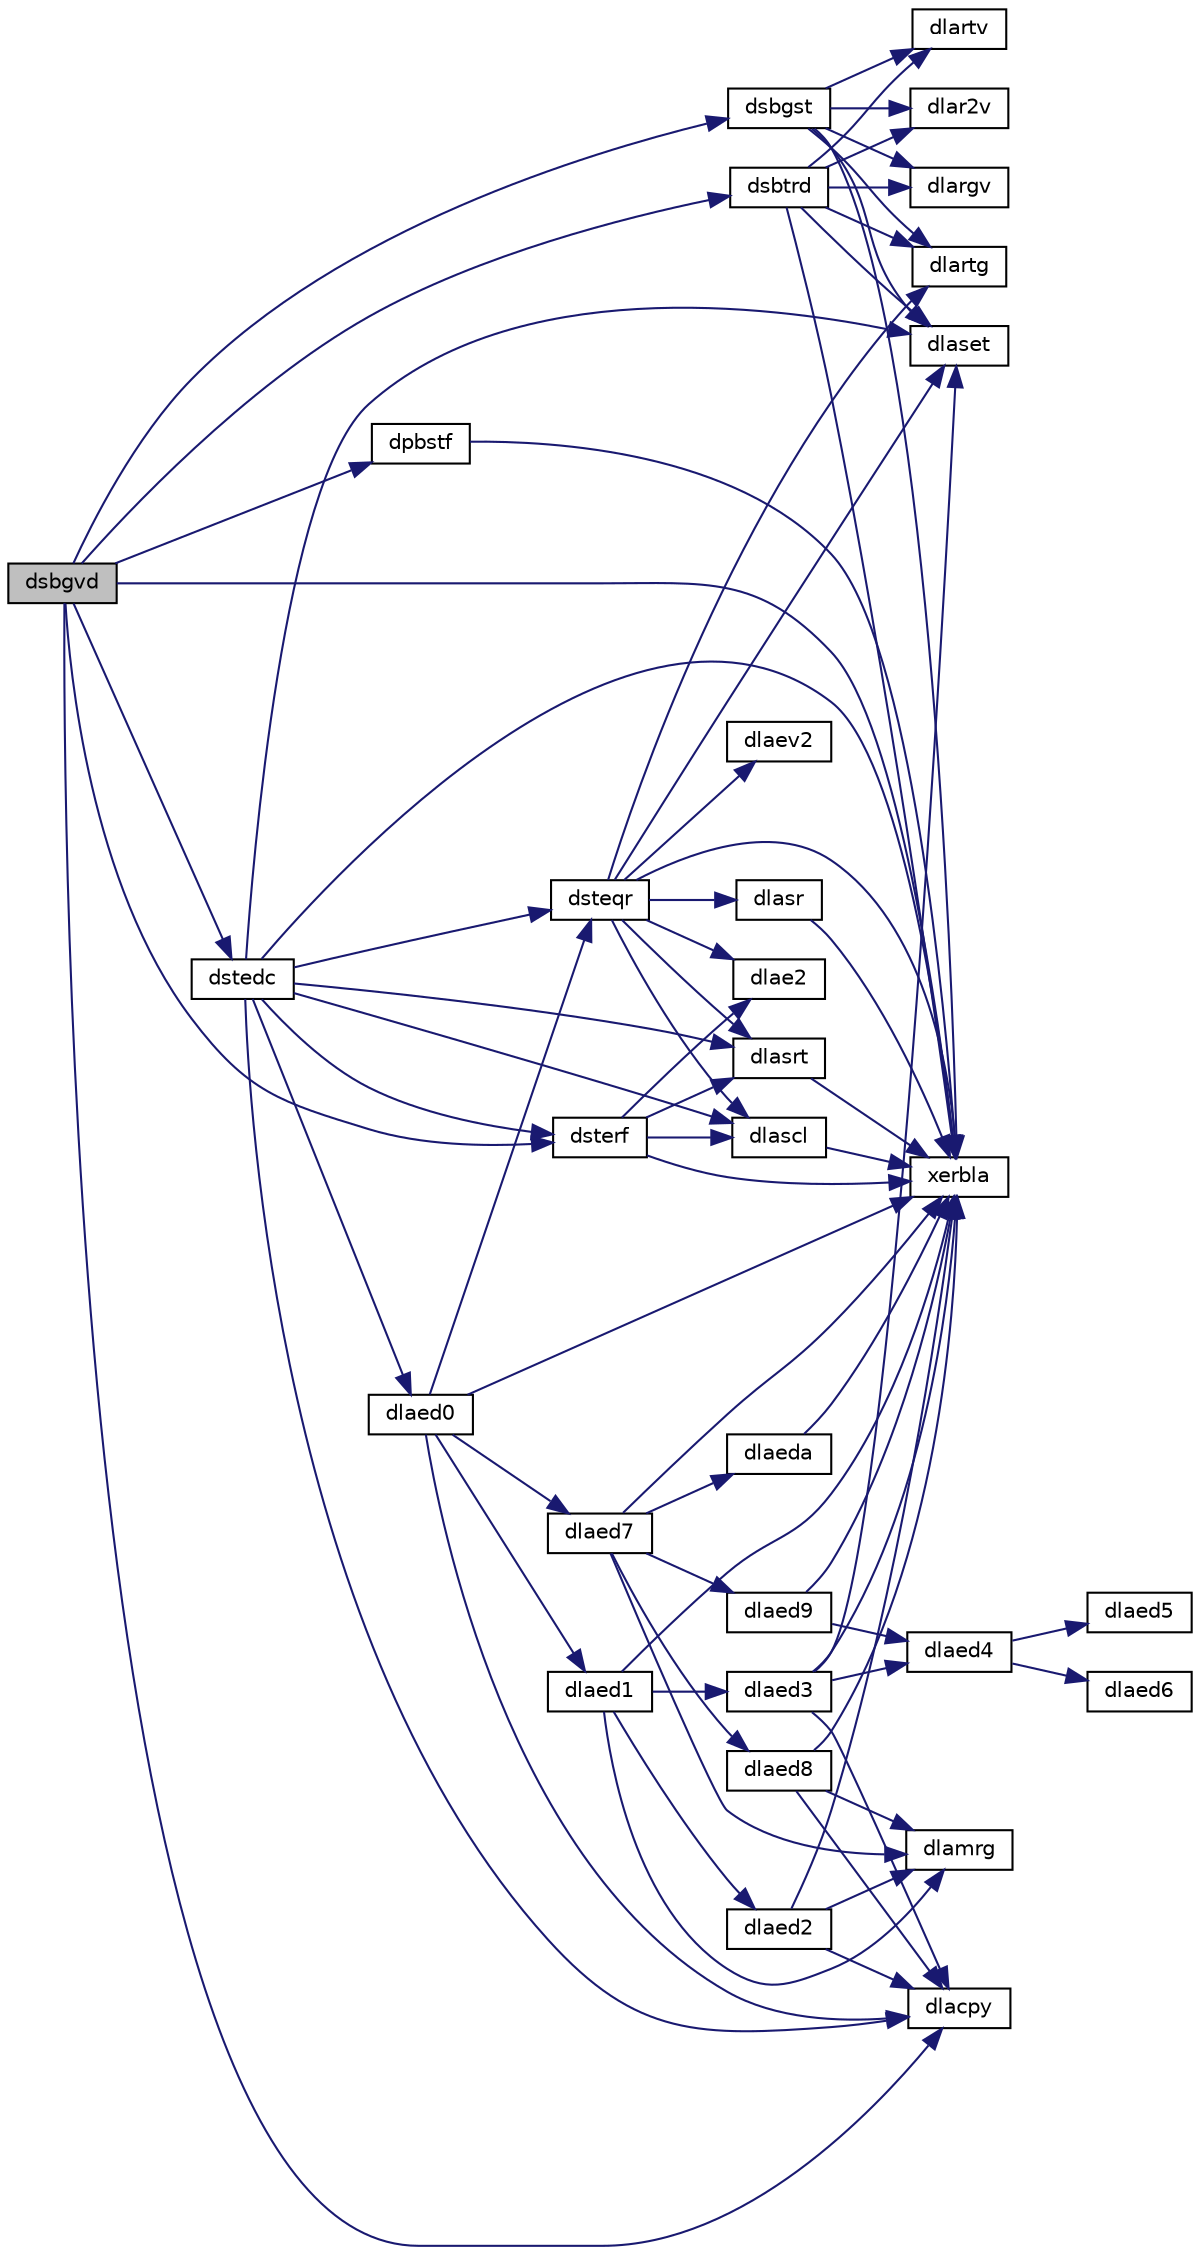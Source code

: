 digraph "dsbgvd"
{
 // LATEX_PDF_SIZE
  edge [fontname="Helvetica",fontsize="10",labelfontname="Helvetica",labelfontsize="10"];
  node [fontname="Helvetica",fontsize="10",shape=record];
  rankdir="LR";
  Node1 [label="dsbgvd",height=0.2,width=0.4,color="black", fillcolor="grey75", style="filled", fontcolor="black",tooltip="DSBGVD"];
  Node1 -> Node2 [color="midnightblue",fontsize="10",style="solid",fontname="Helvetica"];
  Node2 [label="dlacpy",height=0.2,width=0.4,color="black", fillcolor="white", style="filled",URL="$dlacpy_8f.html#a7eb8731ffab2734378157c40964bf788",tooltip="DLACPY copies all or part of one two-dimensional array to another."];
  Node1 -> Node3 [color="midnightblue",fontsize="10",style="solid",fontname="Helvetica"];
  Node3 [label="dpbstf",height=0.2,width=0.4,color="black", fillcolor="white", style="filled",URL="$dpbstf_8f.html#a65461621199058b0eddf6686712c1dd4",tooltip="DPBSTF"];
  Node3 -> Node4 [color="midnightblue",fontsize="10",style="solid",fontname="Helvetica"];
  Node4 [label="xerbla",height=0.2,width=0.4,color="black", fillcolor="white", style="filled",URL="$xerbla_8f.html#a377ee61015baf8dea7770b3a404b1c07",tooltip="XERBLA"];
  Node1 -> Node5 [color="midnightblue",fontsize="10",style="solid",fontname="Helvetica"];
  Node5 [label="dsbgst",height=0.2,width=0.4,color="black", fillcolor="white", style="filled",URL="$dsbgst_8f.html#ae32895eca37df3f73da37145f562e707",tooltip="DSBGST"];
  Node5 -> Node6 [color="midnightblue",fontsize="10",style="solid",fontname="Helvetica"];
  Node6 [label="dlar2v",height=0.2,width=0.4,color="black", fillcolor="white", style="filled",URL="$dlar2v_8f.html#ae1b81ff82ec4fad649a7703143c22f63",tooltip="DLAR2V applies a vector of plane rotations with real cosines and real sines from both sides to a sequ..."];
  Node5 -> Node7 [color="midnightblue",fontsize="10",style="solid",fontname="Helvetica"];
  Node7 [label="dlargv",height=0.2,width=0.4,color="black", fillcolor="white", style="filled",URL="$dlargv_8f.html#ae577e9789fe58c91e173f8babd10f2a4",tooltip="DLARGV generates a vector of plane rotations with real cosines and real sines."];
  Node5 -> Node8 [color="midnightblue",fontsize="10",style="solid",fontname="Helvetica"];
  Node8 [label="dlartg",height=0.2,width=0.4,color="black", fillcolor="white", style="filled",URL="$dlartg_8f90.html#a86f8f877eaea0386cdc2c3c175d9ea88",tooltip="DLARTG generates a plane rotation with real cosine and real sine."];
  Node5 -> Node9 [color="midnightblue",fontsize="10",style="solid",fontname="Helvetica"];
  Node9 [label="dlartv",height=0.2,width=0.4,color="black", fillcolor="white", style="filled",URL="$dlartv_8f.html#a3d1a5bbad7b3d2bfaa82bef2bbff5ed1",tooltip="DLARTV applies a vector of plane rotations with real cosines and real sines to the elements of a pair..."];
  Node5 -> Node10 [color="midnightblue",fontsize="10",style="solid",fontname="Helvetica"];
  Node10 [label="dlaset",height=0.2,width=0.4,color="black", fillcolor="white", style="filled",URL="$dlaset_8f.html#a89e332374c7cd87e5db54bfe21550bc3",tooltip="DLASET initializes the off-diagonal elements and the diagonal elements of a matrix to given values."];
  Node5 -> Node4 [color="midnightblue",fontsize="10",style="solid",fontname="Helvetica"];
  Node1 -> Node11 [color="midnightblue",fontsize="10",style="solid",fontname="Helvetica"];
  Node11 [label="dsbtrd",height=0.2,width=0.4,color="black", fillcolor="white", style="filled",URL="$dsbtrd_8f.html#a3e341dd5ee93d0f84ed76aa592552648",tooltip="DSBTRD"];
  Node11 -> Node6 [color="midnightblue",fontsize="10",style="solid",fontname="Helvetica"];
  Node11 -> Node7 [color="midnightblue",fontsize="10",style="solid",fontname="Helvetica"];
  Node11 -> Node8 [color="midnightblue",fontsize="10",style="solid",fontname="Helvetica"];
  Node11 -> Node9 [color="midnightblue",fontsize="10",style="solid",fontname="Helvetica"];
  Node11 -> Node10 [color="midnightblue",fontsize="10",style="solid",fontname="Helvetica"];
  Node11 -> Node4 [color="midnightblue",fontsize="10",style="solid",fontname="Helvetica"];
  Node1 -> Node12 [color="midnightblue",fontsize="10",style="solid",fontname="Helvetica"];
  Node12 [label="dstedc",height=0.2,width=0.4,color="black", fillcolor="white", style="filled",URL="$dstedc_8f.html#a998a22b03751a7e784b45a405251443c",tooltip="DSTEDC"];
  Node12 -> Node2 [color="midnightblue",fontsize="10",style="solid",fontname="Helvetica"];
  Node12 -> Node13 [color="midnightblue",fontsize="10",style="solid",fontname="Helvetica"];
  Node13 [label="dlaed0",height=0.2,width=0.4,color="black", fillcolor="white", style="filled",URL="$dlaed0_8f.html#aaf02cbdb9b6c3828bc027948666dfe95",tooltip="DLAED0 used by DSTEDC. Computes all eigenvalues and corresponding eigenvectors of an unreduced symmet..."];
  Node13 -> Node2 [color="midnightblue",fontsize="10",style="solid",fontname="Helvetica"];
  Node13 -> Node14 [color="midnightblue",fontsize="10",style="solid",fontname="Helvetica"];
  Node14 [label="dlaed1",height=0.2,width=0.4,color="black", fillcolor="white", style="filled",URL="$dlaed1_8f.html#aa07a22e5884d5a910495ce005fa34361",tooltip="DLAED1 used by DSTEDC. Computes the updated eigensystem of a diagonal matrix after modification by a ..."];
  Node14 -> Node15 [color="midnightblue",fontsize="10",style="solid",fontname="Helvetica"];
  Node15 [label="dlaed2",height=0.2,width=0.4,color="black", fillcolor="white", style="filled",URL="$dlaed2_8f.html#ad1c4d41e8a1452c5ca54ff47ebd5e221",tooltip="DLAED2 used by DSTEDC. Merges eigenvalues and deflates secular equation. Used when the original matri..."];
  Node15 -> Node2 [color="midnightblue",fontsize="10",style="solid",fontname="Helvetica"];
  Node15 -> Node16 [color="midnightblue",fontsize="10",style="solid",fontname="Helvetica"];
  Node16 [label="dlamrg",height=0.2,width=0.4,color="black", fillcolor="white", style="filled",URL="$dlamrg_8f.html#a0344736c01a4b5e4c2e4d37f6729ce9e",tooltip="DLAMRG creates a permutation list to merge the entries of two independently sorted sets into a single..."];
  Node15 -> Node4 [color="midnightblue",fontsize="10",style="solid",fontname="Helvetica"];
  Node14 -> Node17 [color="midnightblue",fontsize="10",style="solid",fontname="Helvetica"];
  Node17 [label="dlaed3",height=0.2,width=0.4,color="black", fillcolor="white", style="filled",URL="$dlaed3_8f.html#a0188d458557c1c63b33d78667f107df6",tooltip="DLAED3 used by DSTEDC. Finds the roots of the secular equation and updates the eigenvectors...."];
  Node17 -> Node2 [color="midnightblue",fontsize="10",style="solid",fontname="Helvetica"];
  Node17 -> Node18 [color="midnightblue",fontsize="10",style="solid",fontname="Helvetica"];
  Node18 [label="dlaed4",height=0.2,width=0.4,color="black", fillcolor="white", style="filled",URL="$dlaed4_8f.html#a3c4a943599132aea3ac964c08392853a",tooltip="DLAED4 used by DSTEDC. Finds a single root of the secular equation."];
  Node18 -> Node19 [color="midnightblue",fontsize="10",style="solid",fontname="Helvetica"];
  Node19 [label="dlaed5",height=0.2,width=0.4,color="black", fillcolor="white", style="filled",URL="$dlaed5_8f.html#ae5927d0d0d438b3bc90a0679eaafe747",tooltip="DLAED5 used by DSTEDC. Solves the 2-by-2 secular equation."];
  Node18 -> Node20 [color="midnightblue",fontsize="10",style="solid",fontname="Helvetica"];
  Node20 [label="dlaed6",height=0.2,width=0.4,color="black", fillcolor="white", style="filled",URL="$dlaed6_8f.html#a8016fde4c8a60d5e95e6e6c636ec4dc9",tooltip="DLAED6 used by DSTEDC. Computes one Newton step in solution of the secular equation."];
  Node17 -> Node10 [color="midnightblue",fontsize="10",style="solid",fontname="Helvetica"];
  Node17 -> Node4 [color="midnightblue",fontsize="10",style="solid",fontname="Helvetica"];
  Node14 -> Node16 [color="midnightblue",fontsize="10",style="solid",fontname="Helvetica"];
  Node14 -> Node4 [color="midnightblue",fontsize="10",style="solid",fontname="Helvetica"];
  Node13 -> Node21 [color="midnightblue",fontsize="10",style="solid",fontname="Helvetica"];
  Node21 [label="dlaed7",height=0.2,width=0.4,color="black", fillcolor="white", style="filled",URL="$dlaed7_8f.html#aedf7938fc27fcf7276594eaa168b9dcd",tooltip="DLAED7 used by DSTEDC. Computes the updated eigensystem of a diagonal matrix after modification by a ..."];
  Node21 -> Node22 [color="midnightblue",fontsize="10",style="solid",fontname="Helvetica"];
  Node22 [label="dlaed8",height=0.2,width=0.4,color="black", fillcolor="white", style="filled",URL="$dlaed8_8f.html#aa56c1539ba741f743024f3f7f1ad6998",tooltip="DLAED8 used by DSTEDC. Merges eigenvalues and deflates secular equation. Used when the original matri..."];
  Node22 -> Node2 [color="midnightblue",fontsize="10",style="solid",fontname="Helvetica"];
  Node22 -> Node16 [color="midnightblue",fontsize="10",style="solid",fontname="Helvetica"];
  Node22 -> Node4 [color="midnightblue",fontsize="10",style="solid",fontname="Helvetica"];
  Node21 -> Node23 [color="midnightblue",fontsize="10",style="solid",fontname="Helvetica"];
  Node23 [label="dlaed9",height=0.2,width=0.4,color="black", fillcolor="white", style="filled",URL="$dlaed9_8f.html#a30fd79c73c45b69cfb21b3cdb5312415",tooltip="DLAED9 used by DSTEDC. Finds the roots of the secular equation and updates the eigenvectors...."];
  Node23 -> Node18 [color="midnightblue",fontsize="10",style="solid",fontname="Helvetica"];
  Node23 -> Node4 [color="midnightblue",fontsize="10",style="solid",fontname="Helvetica"];
  Node21 -> Node24 [color="midnightblue",fontsize="10",style="solid",fontname="Helvetica"];
  Node24 [label="dlaeda",height=0.2,width=0.4,color="black", fillcolor="white", style="filled",URL="$dlaeda_8f.html#a2e9c705677688bcd3e804db194dfcfd7",tooltip="DLAEDA used by DSTEDC. Computes the Z vector determining the rank-one modification of the diagonal ma..."];
  Node24 -> Node4 [color="midnightblue",fontsize="10",style="solid",fontname="Helvetica"];
  Node21 -> Node16 [color="midnightblue",fontsize="10",style="solid",fontname="Helvetica"];
  Node21 -> Node4 [color="midnightblue",fontsize="10",style="solid",fontname="Helvetica"];
  Node13 -> Node25 [color="midnightblue",fontsize="10",style="solid",fontname="Helvetica"];
  Node25 [label="dsteqr",height=0.2,width=0.4,color="black", fillcolor="white", style="filled",URL="$dsteqr_8f.html#a47fe470e7a882c58d4cc49e2c6cb7c70",tooltip="DSTEQR"];
  Node25 -> Node26 [color="midnightblue",fontsize="10",style="solid",fontname="Helvetica"];
  Node26 [label="dlae2",height=0.2,width=0.4,color="black", fillcolor="white", style="filled",URL="$dlae2_8f.html#a8a36d905c1c66d345f791b91254da0ae",tooltip="DLAE2 computes the eigenvalues of a 2-by-2 symmetric matrix."];
  Node25 -> Node27 [color="midnightblue",fontsize="10",style="solid",fontname="Helvetica"];
  Node27 [label="dlaev2",height=0.2,width=0.4,color="black", fillcolor="white", style="filled",URL="$dlaev2_8f.html#a404759a75990a78660c741b3448b27e8",tooltip="DLAEV2 computes the eigenvalues and eigenvectors of a 2-by-2 symmetric/Hermitian matrix."];
  Node25 -> Node8 [color="midnightblue",fontsize="10",style="solid",fontname="Helvetica"];
  Node25 -> Node28 [color="midnightblue",fontsize="10",style="solid",fontname="Helvetica"];
  Node28 [label="dlascl",height=0.2,width=0.4,color="black", fillcolor="white", style="filled",URL="$dlascl_8f.html#a7bce4c35ec5a86ee0bfdd15c476d99c8",tooltip="DLASCL multiplies a general rectangular matrix by a real scalar defined as cto/cfrom."];
  Node28 -> Node4 [color="midnightblue",fontsize="10",style="solid",fontname="Helvetica"];
  Node25 -> Node10 [color="midnightblue",fontsize="10",style="solid",fontname="Helvetica"];
  Node25 -> Node29 [color="midnightblue",fontsize="10",style="solid",fontname="Helvetica"];
  Node29 [label="dlasr",height=0.2,width=0.4,color="black", fillcolor="white", style="filled",URL="$dlasr_8f.html#aa0a984d2062d62286a7a78ed3ba06fda",tooltip="DLASR applies a sequence of plane rotations to a general rectangular matrix."];
  Node29 -> Node4 [color="midnightblue",fontsize="10",style="solid",fontname="Helvetica"];
  Node25 -> Node30 [color="midnightblue",fontsize="10",style="solid",fontname="Helvetica"];
  Node30 [label="dlasrt",height=0.2,width=0.4,color="black", fillcolor="white", style="filled",URL="$dlasrt_8f.html#a88a9fb57b6459176b68f21720d3d2ad2",tooltip="DLASRT sorts numbers in increasing or decreasing order."];
  Node30 -> Node4 [color="midnightblue",fontsize="10",style="solid",fontname="Helvetica"];
  Node25 -> Node4 [color="midnightblue",fontsize="10",style="solid",fontname="Helvetica"];
  Node13 -> Node4 [color="midnightblue",fontsize="10",style="solid",fontname="Helvetica"];
  Node12 -> Node28 [color="midnightblue",fontsize="10",style="solid",fontname="Helvetica"];
  Node12 -> Node10 [color="midnightblue",fontsize="10",style="solid",fontname="Helvetica"];
  Node12 -> Node30 [color="midnightblue",fontsize="10",style="solid",fontname="Helvetica"];
  Node12 -> Node25 [color="midnightblue",fontsize="10",style="solid",fontname="Helvetica"];
  Node12 -> Node31 [color="midnightblue",fontsize="10",style="solid",fontname="Helvetica"];
  Node31 [label="dsterf",height=0.2,width=0.4,color="black", fillcolor="white", style="filled",URL="$dsterf_8f.html#af0616552c11358ae8298d0ac18ac023c",tooltip="DSTERF"];
  Node31 -> Node26 [color="midnightblue",fontsize="10",style="solid",fontname="Helvetica"];
  Node31 -> Node28 [color="midnightblue",fontsize="10",style="solid",fontname="Helvetica"];
  Node31 -> Node30 [color="midnightblue",fontsize="10",style="solid",fontname="Helvetica"];
  Node31 -> Node4 [color="midnightblue",fontsize="10",style="solid",fontname="Helvetica"];
  Node12 -> Node4 [color="midnightblue",fontsize="10",style="solid",fontname="Helvetica"];
  Node1 -> Node31 [color="midnightblue",fontsize="10",style="solid",fontname="Helvetica"];
  Node1 -> Node4 [color="midnightblue",fontsize="10",style="solid",fontname="Helvetica"];
}
